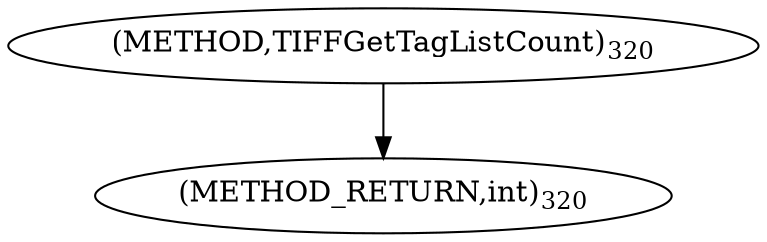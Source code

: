 digraph "TIFFGetTagListCount" {  
"8406" [label = <(METHOD,TIFFGetTagListCount)<SUB>320</SUB>> ]
"8408" [label = <(METHOD_RETURN,int)<SUB>320</SUB>> ]
  "8406" -> "8408" 
}
